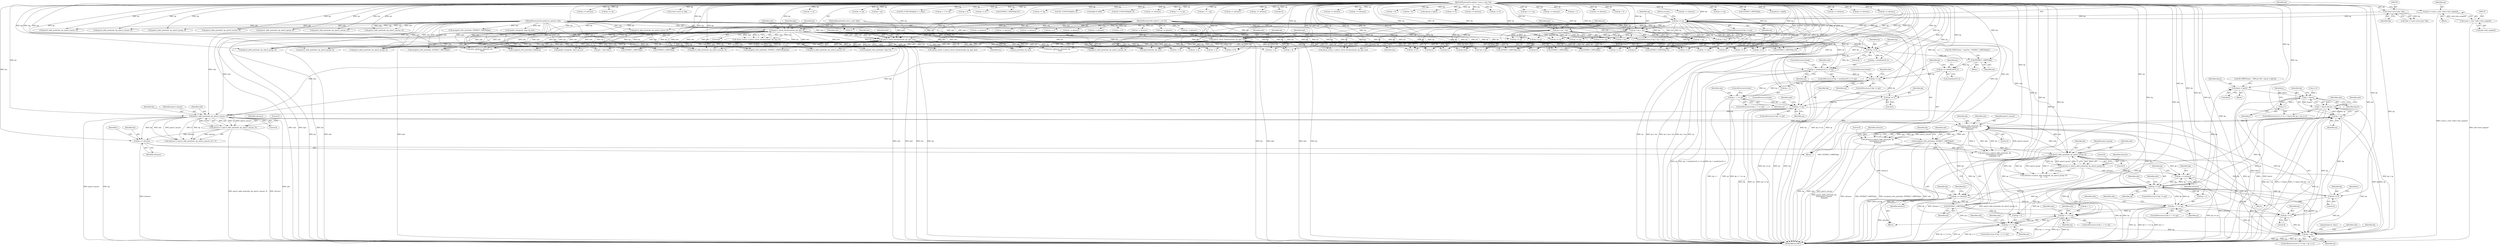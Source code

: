 digraph "0_tcpdump_6fca58f5f9c96749a575f52e20598ad43f5bdf30@array" {
"1001112" [label="(Call,frpcnt = bp[1])"];
"1000121" [label="(MethodParameterIn,register const u_char *bp)"];
"1001078" [label="(Call,bp >= ep)"];
"1001074" [label="(Call,bp += advance)"];
"1001060" [label="(Call,advance = pimv2_addr_print(ndo, bp, pimv2_group, 0))"];
"1001062" [label="(Call,pimv2_addr_print(ndo, bp, pimv2_group, 0))"];
"1001175" [label="(Call,unsigned_relts_print(ndo, EXTRACT_16BITS(bp)))"];
"1001144" [label="(Call,pimv2_addr_print(ndo, bp,\n\t\t\t\t\t\t\t\tpimv2_unicast,\n\t\t\t\t\t\t\t\t0))"];
"1000120" [label="(MethodParameterIn,netdissect_options *ndo)"];
"1001128" [label="(Call,bp < ep)"];
"1001199" [label="(Call,bp += 4)"];
"1001177" [label="(Call,EXTRACT_16BITS(bp))"];
"1001156" [label="(Call,bp += advance)"];
"1001142" [label="(Call,advance = pimv2_addr_print(ndo, bp,\n\t\t\t\t\t\t\t\tpimv2_unicast,\n\t\t\t\t\t\t\t\t0))"];
"1001117" [label="(Call,bp += 4)"];
"1001096" [label="(Call,bp + 1 >= ep)"];
"1001180" [label="(Call,bp + 2 >= ep)"];
"1001160" [label="(Call,bp + 1 >= ep)"];
"1001027" [label="(Call,pimv2_addr_print(ndo, bp, pimv2_unicast, 0))"];
"1000209" [label="(Call,pimv2_check_checksum(ndo, bp, bp2, 8))"];
"1000142" [label="(Call,bp >= ep)"];
"1000129" [label="(Call,(const struct pim *)bp)"];
"1000134" [label="(Call,ep = (const u_char *)ndo->ndo_snapend)"];
"1000136" [label="(Call,(const u_char *)ndo->ndo_snapend)"];
"1000123" [label="(MethodParameterIn,const u_char *bp2)"];
"1000221" [label="(Call,pimv2_check_checksum(ndo, bp, bp2, len))"];
"1000122" [label="(MethodParameterIn,register u_int len)"];
"1000230" [label="(Call,pimv2_check_checksum(ndo, bp, bp2, len))"];
"1001015" [label="(Call,bp >= ep)"];
"1001011" [label="(Call,bp += 2)"];
"1000984" [label="(Call,bp >= ep)"];
"1000979" [label="(Call,bp += sizeof(uint16_t))"];
"1000977" [label="(Call,EXTRACT_16BITS(bp))"];
"1000961" [label="(Call,bp += 4)"];
"1000965" [label="(Call,bp + sizeof(uint16_t) >= ep)"];
"1000147" [label="(Call,ep > bp + len)"];
"1000152" [label="(Call,ep = bp + len)"];
"1000997" [label="(Call,bp + 1 >= ep)"];
"1001046" [label="(Call,bp < ep)"];
"1001039" [label="(Call,bp += advance)"];
"1001025" [label="(Call,advance = pimv2_addr_print(ndo, bp, pimv2_unicast, 0))"];
"1001125" [label="(Call,j < frpcnt)"];
"1001124" [label="(Call,j < frpcnt && bp < ep)"];
"1001131" [label="(Call,j++)"];
"1000222" [label="(Identifier,ndo)"];
"1001206" [label="(JumpTarget,bs_done:)"];
"1000549" [label="(Call,bp+4)"];
"1001002" [label="(ControlStructure,break;)"];
"1001040" [label="(Identifier,bp)"];
"1001141" [label="(Call,(advance = pimv2_addr_print(ndo, bp,\n\t\t\t\t\t\t\t\tpimv2_unicast,\n\t\t\t\t\t\t\t\t0)) < 0)"];
"1001391" [label="(Call,pimv2_addr_print(ndo, bp, pimv2_unicast, 0))"];
"1001430" [label="(Call,pimv2_addr_print(ndo, bp, pimv2_group, 0))"];
"1000574" [label="(Call,ipaddr_string(ndo, &ip->ip_src))"];
"1000996" [label="(ControlStructure,if (bp + 1 >= ep))"];
"1001176" [label="(Identifier,ndo)"];
"1001095" [label="(ControlStructure,if (bp + 1 >= ep))"];
"1000266" [label="(Call,bp += 4)"];
"1000672" [label="(Call,bp += advance)"];
"1000648" [label="(Call,bp >= ep)"];
"1001114" [label="(Call,bp[1])"];
"1001024" [label="(Call,(advance = pimv2_addr_print(ndo, bp, pimv2_unicast, 0)) < 0)"];
"1000219" [label="(Call,cksum_status = pimv2_check_checksum(ndo, bp, bp2, len))"];
"1000613" [label="(Call,len -= 4)"];
"1001078" [label="(Call,bp >= ep)"];
"1001181" [label="(Call,bp + 2)"];
"1000231" [label="(Identifier,ndo)"];
"1000963" [label="(Literal,4)"];
"1001026" [label="(Identifier,advance)"];
"1000432" [label="(Call,unsigned_relts_print(ndo, *(bp+1)))"];
"1001209" [label="(Call,bp += 4)"];
"1000270" [label="(Call,bp < ep)"];
"1000134" [label="(Call,ep = (const u_char *)ndo->ndo_snapend)"];
"1000440" [label="(Call,EXTRACT_16BITS(bp+2))"];
"1000985" [label="(Identifier,bp)"];
"1000980" [label="(Identifier,bp)"];
"1000971" [label="(ControlStructure,break;)"];
"1001061" [label="(Identifier,advance)"];
"1000560" [label="(Call,(const struct ip *)bp)"];
"1000211" [label="(Identifier,bp)"];
"1001125" [label="(Call,j < frpcnt)"];
"1001132" [label="(Identifier,j)"];
"1000435" [label="(Call,bp+1)"];
"1001146" [label="(Identifier,bp)"];
"1000974" [label="(Identifier,ndo)"];
"1000978" [label="(Identifier,bp)"];
"1001216" [label="(Call,bp >= ep)"];
"1000143" [label="(Identifier,bp)"];
"1000230" [label="(Call,pimv2_check_checksum(ndo, bp, bp2, len))"];
"1000911" [label="(Call,len -= advance)"];
"1001032" [label="(Literal,0)"];
"1000692" [label="(Call,len -= 4)"];
"1001321" [label="(Call,bp += 4)"];
"1001375" [label="(Call,bp += 4)"];
"1001201" [label="(Literal,4)"];
"1001080" [label="(Identifier,ep)"];
"1001059" [label="(Call,(advance = pimv2_addr_print(ndo, bp, pimv2_group, 0))\n\t\t\t    < 0)"];
"1001067" [label="(Literal,0)"];
"1001159" [label="(ControlStructure,if (bp + 1 >= ep))"];
"1000232" [label="(Identifier,bp)"];
"1001014" [label="(ControlStructure,if (bp >= ep))"];
"1000981" [label="(Call,sizeof(uint16_t))"];
"1000391" [label="(Call,EXTRACT_32BITS(bp))"];
"1001247" [label="(Call,bp >= ep)"];
"1001048" [label="(Identifier,ep)"];
"1001414" [label="(Call,bp < ep)"];
"1000716" [label="(Call,pimv2_addr_print(ndo, bp, pimv2_unicast, 0))"];
"1000293" [label="(Call,ND_TCHECK2(bp[0], 4 + olen))"];
"1001358" [label="(Call,bp + 3 >= ep)"];
"1000131" [label="(Identifier,bp)"];
"1000977" [label="(Call,EXTRACT_16BITS(bp))"];
"1001013" [label="(Literal,2)"];
"1001029" [label="(Identifier,bp)"];
"1001136" [label="(Identifier,ndo)"];
"1001062" [label="(Call,pimv2_addr_print(ndo, bp, pimv2_group, 0))"];
"1001126" [label="(Identifier,j)"];
"1001173" [label="(Identifier,ndo)"];
"1000127" [label="(Call,*pim = (const struct pim *)bp)"];
"1000990" [label="(Identifier,ndo)"];
"1000736" [label="(Call,bp + 4)"];
"1000121" [label="(MethodParameterIn,register const u_char *bp)"];
"1001089" [label="(Identifier,ndo)"];
"1001145" [label="(Identifier,ndo)"];
"1001243" [label="(Call,len -= advance)"];
"1001131" [label="(Call,j++)"];
"1001104" [label="(Identifier,ndo)"];
"1001368" [label="(Call,unsigned_relts_print(ndo, EXTRACT_16BITS(&bp[2])))"];
"1001063" [label="(Identifier,ndo)"];
"1000783" [label="(Call,bp += 4)"];
"1000644" [label="(Call,len -= advance)"];
"1000320" [label="(Call,unsigned_relts_print(ndo, EXTRACT_16BITS(bp)))"];
"1001129" [label="(Identifier,bp)"];
"1001039" [label="(Call,bp += advance)"];
"1000962" [label="(Identifier,bp)"];
"1001525" [label="(Call,unsigned_relts_print(ndo, EXTRACT_16BITS(bp)))"];
"1001031" [label="(Literal,0)"];
"1000986" [label="(Identifier,ep)"];
"1000348" [label="(Call,EXTRACT_16BITS(bp+2))"];
"1001060" [label="(Call,advance = pimv2_addr_print(ndo, bp, pimv2_group, 0))"];
"1001164" [label="(Identifier,ep)"];
"1000322" [label="(Call,EXTRACT_16BITS(bp))"];
"1000223" [label="(Identifier,bp)"];
"1001044" [label="(Identifier,i)"];
"1001120" [label="(ControlStructure,for (j = 0; j < frpcnt && bp < ep; j++))"];
"1001379" [label="(Call,bp >= ep)"];
"1000274" [label="(Call,ND_TCHECK2(bp[0], 4))"];
"1001193" [label="(Identifier,ndo)"];
"1000555" [label="(Call,len -= 8)"];
"1001018" [label="(ControlStructure,break;)"];
"1001117" [label="(Call,bp += 4)"];
"1001128" [label="(Call,bp < ep)"];
"1000135" [label="(Identifier,ep)"];
"1001130" [label="(Identifier,ep)"];
"1001285" [label="(Call,bp[0] & 0x80)"];
"1001144" [label="(Call,pimv2_addr_print(ndo, bp,\n\t\t\t\t\t\t\t\tpimv2_unicast,\n\t\t\t\t\t\t\t\t0))"];
"1001516" [label="(Call,ND_TCHECK2(bp[0], 2))"];
"1001467" [label="(Call,bp += advance)"];
"1000983" [label="(ControlStructure,if (bp >= ep))"];
"1000964" [label="(ControlStructure,if (bp + sizeof(uint16_t) >= ep))"];
"1001204" [label="(Identifier,ndo)"];
"1000580" [label="(Call,ipaddr_string(ndo, &ip->ip_dst))"];
"1000660" [label="(Call,pimv2_addr_print(ndo, bp, pimv2_unicast, 0))"];
"1001177" [label="(Call,EXTRACT_16BITS(bp))"];
"1001343" [label="(Call,bp + 1 >= ep)"];
"1001547" [label="(MethodReturn,RET)"];
"1000835" [label="(Call,bp + 4 > ep)"];
"1000147" [label="(Call,ep > bp + len)"];
"1000548" [label="(Call,EXTRACT_32BITS(bp+4))"];
"1001001" [label="(Identifier,ep)"];
"1000871" [label="(Call,len -= 4)"];
"1000149" [label="(Call,bp + len)"];
"1000908" [label="(Call,bp += advance)"];
"1001113" [label="(Identifier,frpcnt)"];
"1000233" [label="(Identifier,bp2)"];
"1001240" [label="(Call,bp += advance)"];
"1000349" [label="(Call,bp+2)"];
"1000452" [label="(Call,bp+2)"];
"1000704" [label="(Call,bp >= ep)"];
"1000987" [label="(ControlStructure,break;)"];
"1000423" [label="(Call,bp+1)"];
"1001027" [label="(Call,pimv2_addr_print(ndo, bp, pimv2_unicast, 0))"];
"1000472" [label="(Call,ptr < (bp+olen))"];
"1001012" [label="(Identifier,bp)"];
"1000468" [label="(Call,*ptr = bp)"];
"1001228" [label="(Call,pimv2_addr_print(ndo, bp, pimv2_group, 0))"];
"1001079" [label="(Identifier,bp)"];
"1000896" [label="(Call,pimv2_addr_print(ndo, bp, pimv2_source, 0))"];
"1000510" [label="(Call,print_unknown_data(ndo, bp, \"\n\t    \", olen))"];
"1001064" [label="(Identifier,bp)"];
"1000966" [label="(Call,bp + sizeof(uint16_t))"];
"1001076" [label="(Identifier,advance)"];
"1001199" [label="(Call,bp += 4)"];
"1001075" [label="(Identifier,bp)"];
"1000588" [label="(Call,ip_print(ndo, bp, len))"];
"1001074" [label="(Call,bp += advance)"];
"1000617" [label="(Call,bp >= ep)"];
"1000129" [label="(Call,(const struct pim *)bp)"];
"1001271" [label="(Call,bp += advance)"];
"1000780" [label="(Call,unsigned_relts_print(ndo, holdtime))"];
"1000144" [label="(Identifier,ep)"];
"1001042" [label="(ControlStructure,for (i = 0; bp < ep; i++))"];
"1001162" [label="(Identifier,bp)"];
"1000816" [label="(Call,pimv2_addr_print(ndo, bp, pimv2_group, 0))"];
"1001147" [label="(Identifier,pimv2_unicast)"];
"1001112" [label="(Call,frpcnt = bp[1])"];
"1000552" [label="(Call,bp += 8)"];
"1000641" [label="(Call,bp += advance)"];
"1000961" [label="(Call,bp += 4)"];
"1000965" [label="(Call,bp + sizeof(uint16_t) >= ep)"];
"1000142" [label="(Call,bp >= ep)"];
"1001025" [label="(Call,advance = pimv2_addr_print(ndo, bp, pimv2_unicast, 0))"];
"1000124" [label="(Block,)"];
"1001118" [label="(Identifier,bp)"];
"1000138" [label="(Call,ndo->ndo_snapend)"];
"1000951" [label="(Call,len -= advance)"];
"1000979" [label="(Call,bp += sizeof(uint16_t))"];
"1001015" [label="(Call,bp >= ep)"];
"1000451" [label="(Call,EXTRACT_16BITS(bp+2))"];
"1001041" [label="(Identifier,advance)"];
"1000522" [label="(Call,print_unknown_data(ndo, bp, \"\n\t    \", olen))"];
"1000836" [label="(Call,bp + 4)"];
"1001182" [label="(Identifier,bp)"];
"1000484" [label="(Call,pimv2_addr_print(ndo, ptr, pimv2_unicast, 0))"];
"1001110" [label="(Block,)"];
"1001157" [label="(Identifier,bp)"];
"1001200" [label="(Identifier,bp)"];
"1001127" [label="(Identifier,frpcnt)"];
"1000210" [label="(Identifier,ndo)"];
"1001279" [label="(Call,bp + 8)"];
"1001046" [label="(Call,bp < ep)"];
"1000997" [label="(Call,bp + 1 >= ep)"];
"1000741" [label="(Call,ngroup = bp[1])"];
"1000120" [label="(MethodParameterIn,netdissect_options *ndo)"];
"1001179" [label="(ControlStructure,if (bp + 2 >= ep))"];
"1001097" [label="(Call,bp + 1)"];
"1001021" [label="(Identifier,ndo)"];
"1000868" [label="(Call,bp += 4)"];
"1001054" [label="(Identifier,ndo)"];
"1001016" [label="(Identifier,bp)"];
"1000122" [label="(MethodParameterIn,register u_int len)"];
"1001158" [label="(Identifier,advance)"];
"1001513" [label="(Call,bp += advance)"];
"1000474" [label="(Call,bp+olen)"];
"1001051" [label="(Block,)"];
"1001175" [label="(Call,unsigned_relts_print(ndo, EXTRACT_16BITS(bp)))"];
"1001501" [label="(Call,pimv2_addr_print(ndo, bp, pimv2_unicast, 0))"];
"1001148" [label="(Literal,0)"];
"1001149" [label="(Literal,0)"];
"1000145" [label="(Return,return;)"];
"1001184" [label="(Identifier,ep)"];
"1000972" [label="(Call,ND_PRINT((ndo, \" tag=%x\", EXTRACT_16BITS(bp))))"];
"1000313" [label="(Call,bp += 4)"];
"1000153" [label="(Identifier,ep)"];
"1000209" [label="(Call,pimv2_check_checksum(ndo, bp, bp2, 8))"];
"1001278" [label="(Call,bp + 8 > ep)"];
"1001107" [label="(Call,ND_PRINT((ndo, \" FRPcnt=%d\", frpcnt = bp[1])))"];
"1001133" [label="(Block,)"];
"1000123" [label="(MethodParameterIn,const u_char *bp2)"];
"1000234" [label="(Identifier,len)"];
"1000948" [label="(Call,bp += advance)"];
"1000957" [label="(Block,)"];
"1001344" [label="(Call,bp + 1)"];
"1001180" [label="(Call,bp + 2 >= ep)"];
"1001119" [label="(Literal,4)"];
"1001160" [label="(Call,bp + 1 >= ep)"];
"1001122" [label="(Identifier,j)"];
"1000136" [label="(Call,(const u_char *)ndo->ndo_snapend)"];
"1000731" [label="(Call,len -= advance)"];
"1001161" [label="(Call,bp + 1)"];
"1001442" [label="(Call,bp += advance)"];
"1000441" [label="(Call,bp+2)"];
"1000936" [label="(Call,pimv2_addr_print(ndo, bp, pimv2_source, 0))"];
"1001359" [label="(Call,bp + 3)"];
"1000998" [label="(Call,bp + 1)"];
"1001121" [label="(Call,j = 0)"];
"1000212" [label="(Identifier,bp2)"];
"1000148" [label="(Identifier,ep)"];
"1001325" [label="(Call,bp >= ep)"];
"1000629" [label="(Call,pimv2_addr_print(ndo, bp, pimv2_group, 0))"];
"1001188" [label="(Identifier,ndo)"];
"1001490" [label="(Call,bp += advance)"];
"1001065" [label="(Identifier,pimv2_group)"];
"1000975" [label="(Block,)"];
"1001455" [label="(Call,pimv2_addr_print(ndo, bp, pimv2_unicast, 0))"];
"1000967" [label="(Identifier,bp)"];
"1001066" [label="(Literal,0)"];
"1000159" [label="(Identifier,pim)"];
"1001124" [label="(Call,j < frpcnt && bp < ep)"];
"1001478" [label="(Call,pimv2_addr_print(ndo, bp, pimv2_group, 0))"];
"1000207" [label="(Call,cksum_status = pimv2_check_checksum(ndo, bp, bp2, 8))"];
"1000221" [label="(Call,pimv2_check_checksum(ndo, bp, bp2, len))"];
"1000344" [label="(Call,EXTRACT_16BITS(bp))"];
"1001077" [label="(ControlStructure,if (bp >= ep))"];
"1001168" [label="(Identifier,ndo)"];
"1001212" [label="(Call,len -= 4)"];
"1001156" [label="(Call,bp += advance)"];
"1001005" [label="(Identifier,ndo)"];
"1001178" [label="(Identifier,bp)"];
"1000786" [label="(Call,len -= 4)"];
"1000800" [label="(Call,bp >= ep)"];
"1001142" [label="(Call,advance = pimv2_addr_print(ndo, bp,\n\t\t\t\t\t\t\t\tpimv2_unicast,\n\t\t\t\t\t\t\t\t0))"];
"1000152" [label="(Call,ep = bp + len)"];
"1000536" [label="(Call,bp + 4)"];
"1000675" [label="(Call,len -= advance)"];
"1000228" [label="(Call,cksum_status = pimv2_check_checksum(ndo, bp, bp2, len))"];
"1001527" [label="(Call,EXTRACT_16BITS(bp))"];
"1000970" [label="(Identifier,ep)"];
"1001047" [label="(Identifier,bp)"];
"1001337" [label="(Call,pfxcnt = bp[0])"];
"1000225" [label="(Identifier,len)"];
"1001030" [label="(Identifier,pimv2_unicast)"];
"1000594" [label="(Call,ip6_print(ndo, bp, len))"];
"1000409" [label="(Call,EXTRACT_32BITS(bp))"];
"1001259" [label="(Call,pimv2_addr_print(ndo, bp, pimv2_unicast, 0))"];
"1001084" [label="(Identifier,ndo)"];
"1000831" [label="(Call,len -= advance)"];
"1001100" [label="(Identifier,ep)"];
"1001028" [label="(Identifier,ndo)"];
"1000141" [label="(ControlStructure,if (bp >= ep))"];
"1001274" [label="(Call,len -= advance)"];
"1001096" [label="(Call,bp + 1 >= ep)"];
"1000735" [label="(Call,bp + 4 > ep)"];
"1000689" [label="(Call,bp += 4)"];
"1000610" [label="(Call,bp += 4)"];
"1000527" [label="(Call,bp += olen)"];
"1001011" [label="(Call,bp += 2)"];
"1001143" [label="(Identifier,advance)"];
"1001403" [label="(Call,bp += advance)"];
"1000224" [label="(Identifier,bp2)"];
"1001109" [label="(Identifier,ndo)"];
"1000828" [label="(Call,bp += advance)"];
"1000984" [label="(Call,bp >= ep)"];
"1000146" [label="(ControlStructure,if (ep > bp + len))"];
"1000213" [label="(Literal,8)"];
"1000154" [label="(Call,bp + len)"];
"1001017" [label="(Identifier,ep)"];
"1000728" [label="(Call,bp += advance)"];
"1001112" -> "1001110"  [label="AST: "];
"1001112" -> "1001114"  [label="CFG: "];
"1001113" -> "1001112"  [label="AST: "];
"1001114" -> "1001112"  [label="AST: "];
"1001107" -> "1001112"  [label="CFG: "];
"1001112" -> "1001547"  [label="DDG: bp[1]"];
"1000121" -> "1001112"  [label="DDG: bp"];
"1001078" -> "1001112"  [label="DDG: bp"];
"1001112" -> "1001125"  [label="DDG: frpcnt"];
"1000121" -> "1000119"  [label="AST: "];
"1000121" -> "1001547"  [label="DDG: bp"];
"1000121" -> "1000129"  [label="DDG: bp"];
"1000121" -> "1000142"  [label="DDG: bp"];
"1000121" -> "1000147"  [label="DDG: bp"];
"1000121" -> "1000149"  [label="DDG: bp"];
"1000121" -> "1000152"  [label="DDG: bp"];
"1000121" -> "1000154"  [label="DDG: bp"];
"1000121" -> "1000209"  [label="DDG: bp"];
"1000121" -> "1000221"  [label="DDG: bp"];
"1000121" -> "1000230"  [label="DDG: bp"];
"1000121" -> "1000266"  [label="DDG: bp"];
"1000121" -> "1000270"  [label="DDG: bp"];
"1000121" -> "1000274"  [label="DDG: bp"];
"1000121" -> "1000293"  [label="DDG: bp"];
"1000121" -> "1000313"  [label="DDG: bp"];
"1000121" -> "1000322"  [label="DDG: bp"];
"1000121" -> "1000344"  [label="DDG: bp"];
"1000121" -> "1000348"  [label="DDG: bp"];
"1000121" -> "1000349"  [label="DDG: bp"];
"1000121" -> "1000391"  [label="DDG: bp"];
"1000121" -> "1000409"  [label="DDG: bp"];
"1000121" -> "1000423"  [label="DDG: bp"];
"1000121" -> "1000435"  [label="DDG: bp"];
"1000121" -> "1000440"  [label="DDG: bp"];
"1000121" -> "1000441"  [label="DDG: bp"];
"1000121" -> "1000451"  [label="DDG: bp"];
"1000121" -> "1000452"  [label="DDG: bp"];
"1000121" -> "1000468"  [label="DDG: bp"];
"1000121" -> "1000472"  [label="DDG: bp"];
"1000121" -> "1000474"  [label="DDG: bp"];
"1000121" -> "1000510"  [label="DDG: bp"];
"1000121" -> "1000522"  [label="DDG: bp"];
"1000121" -> "1000527"  [label="DDG: bp"];
"1000121" -> "1000536"  [label="DDG: bp"];
"1000121" -> "1000548"  [label="DDG: bp"];
"1000121" -> "1000549"  [label="DDG: bp"];
"1000121" -> "1000552"  [label="DDG: bp"];
"1000121" -> "1000560"  [label="DDG: bp"];
"1000121" -> "1000588"  [label="DDG: bp"];
"1000121" -> "1000594"  [label="DDG: bp"];
"1000121" -> "1000610"  [label="DDG: bp"];
"1000121" -> "1000617"  [label="DDG: bp"];
"1000121" -> "1000629"  [label="DDG: bp"];
"1000121" -> "1000641"  [label="DDG: bp"];
"1000121" -> "1000648"  [label="DDG: bp"];
"1000121" -> "1000660"  [label="DDG: bp"];
"1000121" -> "1000672"  [label="DDG: bp"];
"1000121" -> "1000689"  [label="DDG: bp"];
"1000121" -> "1000704"  [label="DDG: bp"];
"1000121" -> "1000716"  [label="DDG: bp"];
"1000121" -> "1000728"  [label="DDG: bp"];
"1000121" -> "1000735"  [label="DDG: bp"];
"1000121" -> "1000736"  [label="DDG: bp"];
"1000121" -> "1000741"  [label="DDG: bp"];
"1000121" -> "1000783"  [label="DDG: bp"];
"1000121" -> "1000800"  [label="DDG: bp"];
"1000121" -> "1000816"  [label="DDG: bp"];
"1000121" -> "1000828"  [label="DDG: bp"];
"1000121" -> "1000835"  [label="DDG: bp"];
"1000121" -> "1000836"  [label="DDG: bp"];
"1000121" -> "1000868"  [label="DDG: bp"];
"1000121" -> "1000896"  [label="DDG: bp"];
"1000121" -> "1000908"  [label="DDG: bp"];
"1000121" -> "1000936"  [label="DDG: bp"];
"1000121" -> "1000948"  [label="DDG: bp"];
"1000121" -> "1000961"  [label="DDG: bp"];
"1000121" -> "1000965"  [label="DDG: bp"];
"1000121" -> "1000966"  [label="DDG: bp"];
"1000121" -> "1000977"  [label="DDG: bp"];
"1000121" -> "1000979"  [label="DDG: bp"];
"1000121" -> "1000984"  [label="DDG: bp"];
"1000121" -> "1000997"  [label="DDG: bp"];
"1000121" -> "1000998"  [label="DDG: bp"];
"1000121" -> "1001011"  [label="DDG: bp"];
"1000121" -> "1001015"  [label="DDG: bp"];
"1000121" -> "1001027"  [label="DDG: bp"];
"1000121" -> "1001039"  [label="DDG: bp"];
"1000121" -> "1001046"  [label="DDG: bp"];
"1000121" -> "1001062"  [label="DDG: bp"];
"1000121" -> "1001074"  [label="DDG: bp"];
"1000121" -> "1001078"  [label="DDG: bp"];
"1000121" -> "1001096"  [label="DDG: bp"];
"1000121" -> "1001097"  [label="DDG: bp"];
"1000121" -> "1001117"  [label="DDG: bp"];
"1000121" -> "1001128"  [label="DDG: bp"];
"1000121" -> "1001144"  [label="DDG: bp"];
"1000121" -> "1001156"  [label="DDG: bp"];
"1000121" -> "1001160"  [label="DDG: bp"];
"1000121" -> "1001161"  [label="DDG: bp"];
"1000121" -> "1001177"  [label="DDG: bp"];
"1000121" -> "1001180"  [label="DDG: bp"];
"1000121" -> "1001181"  [label="DDG: bp"];
"1000121" -> "1001199"  [label="DDG: bp"];
"1000121" -> "1001209"  [label="DDG: bp"];
"1000121" -> "1001216"  [label="DDG: bp"];
"1000121" -> "1001228"  [label="DDG: bp"];
"1000121" -> "1001240"  [label="DDG: bp"];
"1000121" -> "1001247"  [label="DDG: bp"];
"1000121" -> "1001259"  [label="DDG: bp"];
"1000121" -> "1001271"  [label="DDG: bp"];
"1000121" -> "1001278"  [label="DDG: bp"];
"1000121" -> "1001279"  [label="DDG: bp"];
"1000121" -> "1001285"  [label="DDG: bp"];
"1000121" -> "1001321"  [label="DDG: bp"];
"1000121" -> "1001325"  [label="DDG: bp"];
"1000121" -> "1001337"  [label="DDG: bp"];
"1000121" -> "1001343"  [label="DDG: bp"];
"1000121" -> "1001344"  [label="DDG: bp"];
"1000121" -> "1001358"  [label="DDG: bp"];
"1000121" -> "1001359"  [label="DDG: bp"];
"1000121" -> "1001375"  [label="DDG: bp"];
"1000121" -> "1001379"  [label="DDG: bp"];
"1000121" -> "1001391"  [label="DDG: bp"];
"1000121" -> "1001403"  [label="DDG: bp"];
"1000121" -> "1001414"  [label="DDG: bp"];
"1000121" -> "1001430"  [label="DDG: bp"];
"1000121" -> "1001442"  [label="DDG: bp"];
"1000121" -> "1001455"  [label="DDG: bp"];
"1000121" -> "1001467"  [label="DDG: bp"];
"1000121" -> "1001478"  [label="DDG: bp"];
"1000121" -> "1001490"  [label="DDG: bp"];
"1000121" -> "1001501"  [label="DDG: bp"];
"1000121" -> "1001513"  [label="DDG: bp"];
"1000121" -> "1001516"  [label="DDG: bp"];
"1000121" -> "1001527"  [label="DDG: bp"];
"1001078" -> "1001077"  [label="AST: "];
"1001078" -> "1001080"  [label="CFG: "];
"1001079" -> "1001078"  [label="AST: "];
"1001080" -> "1001078"  [label="AST: "];
"1001084" -> "1001078"  [label="CFG: "];
"1001089" -> "1001078"  [label="CFG: "];
"1001078" -> "1001547"  [label="DDG: ep"];
"1001078" -> "1001547"  [label="DDG: bp >= ep"];
"1001078" -> "1001547"  [label="DDG: bp"];
"1001078" -> "1001046"  [label="DDG: bp"];
"1001078" -> "1001062"  [label="DDG: bp"];
"1001078" -> "1001074"  [label="DDG: bp"];
"1001074" -> "1001078"  [label="DDG: bp"];
"1001046" -> "1001078"  [label="DDG: ep"];
"1001078" -> "1001096"  [label="DDG: bp"];
"1001078" -> "1001096"  [label="DDG: ep"];
"1001078" -> "1001097"  [label="DDG: bp"];
"1001078" -> "1001117"  [label="DDG: bp"];
"1001078" -> "1001128"  [label="DDG: bp"];
"1001078" -> "1001144"  [label="DDG: bp"];
"1001078" -> "1001156"  [label="DDG: bp"];
"1001078" -> "1001160"  [label="DDG: bp"];
"1001078" -> "1001161"  [label="DDG: bp"];
"1001078" -> "1001177"  [label="DDG: bp"];
"1001078" -> "1001180"  [label="DDG: bp"];
"1001078" -> "1001181"  [label="DDG: bp"];
"1001078" -> "1001199"  [label="DDG: bp"];
"1001074" -> "1001051"  [label="AST: "];
"1001074" -> "1001076"  [label="CFG: "];
"1001075" -> "1001074"  [label="AST: "];
"1001076" -> "1001074"  [label="AST: "];
"1001079" -> "1001074"  [label="CFG: "];
"1001074" -> "1001547"  [label="DDG: advance"];
"1001060" -> "1001074"  [label="DDG: advance"];
"1001062" -> "1001074"  [label="DDG: bp"];
"1001060" -> "1001059"  [label="AST: "];
"1001060" -> "1001062"  [label="CFG: "];
"1001061" -> "1001060"  [label="AST: "];
"1001062" -> "1001060"  [label="AST: "];
"1001067" -> "1001060"  [label="CFG: "];
"1001060" -> "1001547"  [label="DDG: pimv2_addr_print(ndo, bp, pimv2_group, 0)"];
"1001060" -> "1001547"  [label="DDG: advance"];
"1001060" -> "1001059"  [label="DDG: advance"];
"1001062" -> "1001060"  [label="DDG: ndo"];
"1001062" -> "1001060"  [label="DDG: bp"];
"1001062" -> "1001060"  [label="DDG: pimv2_group"];
"1001062" -> "1001060"  [label="DDG: 0"];
"1001062" -> "1001066"  [label="CFG: "];
"1001063" -> "1001062"  [label="AST: "];
"1001064" -> "1001062"  [label="AST: "];
"1001065" -> "1001062"  [label="AST: "];
"1001066" -> "1001062"  [label="AST: "];
"1001062" -> "1001547"  [label="DDG: bp"];
"1001062" -> "1001547"  [label="DDG: ndo"];
"1001062" -> "1001547"  [label="DDG: pimv2_group"];
"1001062" -> "1001059"  [label="DDG: ndo"];
"1001062" -> "1001059"  [label="DDG: bp"];
"1001062" -> "1001059"  [label="DDG: pimv2_group"];
"1001062" -> "1001059"  [label="DDG: 0"];
"1001175" -> "1001062"  [label="DDG: ndo"];
"1001027" -> "1001062"  [label="DDG: ndo"];
"1000120" -> "1001062"  [label="DDG: ndo"];
"1001046" -> "1001062"  [label="DDG: bp"];
"1001062" -> "1001144"  [label="DDG: ndo"];
"1001175" -> "1001133"  [label="AST: "];
"1001175" -> "1001177"  [label="CFG: "];
"1001176" -> "1001175"  [label="AST: "];
"1001177" -> "1001175"  [label="AST: "];
"1001182" -> "1001175"  [label="CFG: "];
"1001175" -> "1001547"  [label="DDG: ndo"];
"1001175" -> "1001547"  [label="DDG: EXTRACT_16BITS(bp)"];
"1001175" -> "1001547"  [label="DDG: unsigned_relts_print(ndo, EXTRACT_16BITS(bp))"];
"1001175" -> "1001144"  [label="DDG: ndo"];
"1001144" -> "1001175"  [label="DDG: ndo"];
"1000120" -> "1001175"  [label="DDG: ndo"];
"1001177" -> "1001175"  [label="DDG: bp"];
"1001144" -> "1001142"  [label="AST: "];
"1001144" -> "1001148"  [label="CFG: "];
"1001145" -> "1001144"  [label="AST: "];
"1001146" -> "1001144"  [label="AST: "];
"1001147" -> "1001144"  [label="AST: "];
"1001148" -> "1001144"  [label="AST: "];
"1001142" -> "1001144"  [label="CFG: "];
"1001144" -> "1001547"  [label="DDG: bp"];
"1001144" -> "1001547"  [label="DDG: ndo"];
"1001144" -> "1001547"  [label="DDG: pimv2_unicast"];
"1001144" -> "1001141"  [label="DDG: ndo"];
"1001144" -> "1001141"  [label="DDG: bp"];
"1001144" -> "1001141"  [label="DDG: pimv2_unicast"];
"1001144" -> "1001141"  [label="DDG: 0"];
"1001144" -> "1001142"  [label="DDG: ndo"];
"1001144" -> "1001142"  [label="DDG: bp"];
"1001144" -> "1001142"  [label="DDG: pimv2_unicast"];
"1001144" -> "1001142"  [label="DDG: 0"];
"1000120" -> "1001144"  [label="DDG: ndo"];
"1001128" -> "1001144"  [label="DDG: bp"];
"1001199" -> "1001144"  [label="DDG: bp"];
"1001117" -> "1001144"  [label="DDG: bp"];
"1001027" -> "1001144"  [label="DDG: pimv2_unicast"];
"1001144" -> "1001156"  [label="DDG: bp"];
"1000120" -> "1000119"  [label="AST: "];
"1000120" -> "1001547"  [label="DDG: ndo"];
"1000120" -> "1000209"  [label="DDG: ndo"];
"1000120" -> "1000221"  [label="DDG: ndo"];
"1000120" -> "1000230"  [label="DDG: ndo"];
"1000120" -> "1000320"  [label="DDG: ndo"];
"1000120" -> "1000432"  [label="DDG: ndo"];
"1000120" -> "1000484"  [label="DDG: ndo"];
"1000120" -> "1000510"  [label="DDG: ndo"];
"1000120" -> "1000522"  [label="DDG: ndo"];
"1000120" -> "1000574"  [label="DDG: ndo"];
"1000120" -> "1000580"  [label="DDG: ndo"];
"1000120" -> "1000588"  [label="DDG: ndo"];
"1000120" -> "1000594"  [label="DDG: ndo"];
"1000120" -> "1000629"  [label="DDG: ndo"];
"1000120" -> "1000660"  [label="DDG: ndo"];
"1000120" -> "1000716"  [label="DDG: ndo"];
"1000120" -> "1000780"  [label="DDG: ndo"];
"1000120" -> "1000816"  [label="DDG: ndo"];
"1000120" -> "1000896"  [label="DDG: ndo"];
"1000120" -> "1000936"  [label="DDG: ndo"];
"1000120" -> "1001027"  [label="DDG: ndo"];
"1000120" -> "1001228"  [label="DDG: ndo"];
"1000120" -> "1001259"  [label="DDG: ndo"];
"1000120" -> "1001368"  [label="DDG: ndo"];
"1000120" -> "1001391"  [label="DDG: ndo"];
"1000120" -> "1001430"  [label="DDG: ndo"];
"1000120" -> "1001455"  [label="DDG: ndo"];
"1000120" -> "1001478"  [label="DDG: ndo"];
"1000120" -> "1001501"  [label="DDG: ndo"];
"1000120" -> "1001525"  [label="DDG: ndo"];
"1001128" -> "1001124"  [label="AST: "];
"1001128" -> "1001130"  [label="CFG: "];
"1001129" -> "1001128"  [label="AST: "];
"1001130" -> "1001128"  [label="AST: "];
"1001124" -> "1001128"  [label="CFG: "];
"1001128" -> "1001547"  [label="DDG: ep"];
"1001128" -> "1001046"  [label="DDG: bp"];
"1001128" -> "1001046"  [label="DDG: ep"];
"1001128" -> "1001124"  [label="DDG: bp"];
"1001128" -> "1001124"  [label="DDG: ep"];
"1001199" -> "1001128"  [label="DDG: bp"];
"1001117" -> "1001128"  [label="DDG: bp"];
"1001096" -> "1001128"  [label="DDG: ep"];
"1001180" -> "1001128"  [label="DDG: ep"];
"1001128" -> "1001160"  [label="DDG: ep"];
"1001199" -> "1001133"  [label="AST: "];
"1001199" -> "1001201"  [label="CFG: "];
"1001200" -> "1001199"  [label="AST: "];
"1001201" -> "1001199"  [label="AST: "];
"1001132" -> "1001199"  [label="CFG: "];
"1001199" -> "1001046"  [label="DDG: bp"];
"1001177" -> "1001199"  [label="DDG: bp"];
"1001177" -> "1001178"  [label="CFG: "];
"1001178" -> "1001177"  [label="AST: "];
"1001156" -> "1001177"  [label="DDG: bp"];
"1001177" -> "1001180"  [label="DDG: bp"];
"1001177" -> "1001181"  [label="DDG: bp"];
"1001156" -> "1001133"  [label="AST: "];
"1001156" -> "1001158"  [label="CFG: "];
"1001157" -> "1001156"  [label="AST: "];
"1001158" -> "1001156"  [label="AST: "];
"1001162" -> "1001156"  [label="CFG: "];
"1001156" -> "1001547"  [label="DDG: advance"];
"1001142" -> "1001156"  [label="DDG: advance"];
"1001156" -> "1001160"  [label="DDG: bp"];
"1001156" -> "1001161"  [label="DDG: bp"];
"1001142" -> "1001141"  [label="AST: "];
"1001143" -> "1001142"  [label="AST: "];
"1001149" -> "1001142"  [label="CFG: "];
"1001142" -> "1001547"  [label="DDG: pimv2_addr_print(ndo, bp,\n\t\t\t\t\t\t\t\tpimv2_unicast,\n\t\t\t\t\t\t\t\t0)"];
"1001142" -> "1001547"  [label="DDG: advance"];
"1001142" -> "1001141"  [label="DDG: advance"];
"1001117" -> "1001051"  [label="AST: "];
"1001117" -> "1001119"  [label="CFG: "];
"1001118" -> "1001117"  [label="AST: "];
"1001119" -> "1001117"  [label="AST: "];
"1001122" -> "1001117"  [label="CFG: "];
"1001117" -> "1001046"  [label="DDG: bp"];
"1001096" -> "1001095"  [label="AST: "];
"1001096" -> "1001100"  [label="CFG: "];
"1001097" -> "1001096"  [label="AST: "];
"1001100" -> "1001096"  [label="AST: "];
"1001104" -> "1001096"  [label="CFG: "];
"1001109" -> "1001096"  [label="CFG: "];
"1001096" -> "1001547"  [label="DDG: bp + 1"];
"1001096" -> "1001547"  [label="DDG: ep"];
"1001096" -> "1001547"  [label="DDG: bp + 1 >= ep"];
"1001096" -> "1001046"  [label="DDG: ep"];
"1001096" -> "1001160"  [label="DDG: ep"];
"1001180" -> "1001179"  [label="AST: "];
"1001180" -> "1001184"  [label="CFG: "];
"1001181" -> "1001180"  [label="AST: "];
"1001184" -> "1001180"  [label="AST: "];
"1001188" -> "1001180"  [label="CFG: "];
"1001193" -> "1001180"  [label="CFG: "];
"1001180" -> "1001547"  [label="DDG: bp + 2"];
"1001180" -> "1001547"  [label="DDG: bp + 2 >= ep"];
"1001180" -> "1001547"  [label="DDG: ep"];
"1001180" -> "1001046"  [label="DDG: ep"];
"1001180" -> "1001160"  [label="DDG: ep"];
"1001160" -> "1001180"  [label="DDG: ep"];
"1001160" -> "1001159"  [label="AST: "];
"1001160" -> "1001164"  [label="CFG: "];
"1001161" -> "1001160"  [label="AST: "];
"1001164" -> "1001160"  [label="AST: "];
"1001168" -> "1001160"  [label="CFG: "];
"1001173" -> "1001160"  [label="CFG: "];
"1001160" -> "1001547"  [label="DDG: ep"];
"1001160" -> "1001547"  [label="DDG: bp + 1 >= ep"];
"1001160" -> "1001547"  [label="DDG: bp + 1"];
"1001027" -> "1001025"  [label="AST: "];
"1001027" -> "1001031"  [label="CFG: "];
"1001028" -> "1001027"  [label="AST: "];
"1001029" -> "1001027"  [label="AST: "];
"1001030" -> "1001027"  [label="AST: "];
"1001031" -> "1001027"  [label="AST: "];
"1001025" -> "1001027"  [label="CFG: "];
"1001027" -> "1001547"  [label="DDG: ndo"];
"1001027" -> "1001547"  [label="DDG: pimv2_unicast"];
"1001027" -> "1001547"  [label="DDG: bp"];
"1001027" -> "1001024"  [label="DDG: ndo"];
"1001027" -> "1001024"  [label="DDG: bp"];
"1001027" -> "1001024"  [label="DDG: pimv2_unicast"];
"1001027" -> "1001024"  [label="DDG: 0"];
"1001027" -> "1001025"  [label="DDG: ndo"];
"1001027" -> "1001025"  [label="DDG: bp"];
"1001027" -> "1001025"  [label="DDG: pimv2_unicast"];
"1001027" -> "1001025"  [label="DDG: 0"];
"1000209" -> "1001027"  [label="DDG: ndo"];
"1000221" -> "1001027"  [label="DDG: ndo"];
"1000230" -> "1001027"  [label="DDG: ndo"];
"1001015" -> "1001027"  [label="DDG: bp"];
"1001027" -> "1001039"  [label="DDG: bp"];
"1000209" -> "1000207"  [label="AST: "];
"1000209" -> "1000213"  [label="CFG: "];
"1000210" -> "1000209"  [label="AST: "];
"1000211" -> "1000209"  [label="AST: "];
"1000212" -> "1000209"  [label="AST: "];
"1000213" -> "1000209"  [label="AST: "];
"1000207" -> "1000209"  [label="CFG: "];
"1000209" -> "1001547"  [label="DDG: ndo"];
"1000209" -> "1001547"  [label="DDG: bp2"];
"1000209" -> "1001547"  [label="DDG: bp"];
"1000209" -> "1000207"  [label="DDG: ndo"];
"1000209" -> "1000207"  [label="DDG: bp"];
"1000209" -> "1000207"  [label="DDG: bp2"];
"1000209" -> "1000207"  [label="DDG: 8"];
"1000142" -> "1000209"  [label="DDG: bp"];
"1000123" -> "1000209"  [label="DDG: bp2"];
"1000209" -> "1000221"  [label="DDG: ndo"];
"1000209" -> "1000221"  [label="DDG: bp"];
"1000209" -> "1000221"  [label="DDG: bp2"];
"1000209" -> "1000266"  [label="DDG: bp"];
"1000209" -> "1000320"  [label="DDG: ndo"];
"1000209" -> "1000322"  [label="DDG: bp"];
"1000209" -> "1000344"  [label="DDG: bp"];
"1000209" -> "1000391"  [label="DDG: bp"];
"1000209" -> "1000409"  [label="DDG: bp"];
"1000209" -> "1000423"  [label="DDG: bp"];
"1000209" -> "1000432"  [label="DDG: ndo"];
"1000209" -> "1000435"  [label="DDG: bp"];
"1000209" -> "1000440"  [label="DDG: bp"];
"1000209" -> "1000441"  [label="DDG: bp"];
"1000209" -> "1000451"  [label="DDG: bp"];
"1000209" -> "1000452"  [label="DDG: bp"];
"1000209" -> "1000468"  [label="DDG: bp"];
"1000209" -> "1000472"  [label="DDG: bp"];
"1000209" -> "1000474"  [label="DDG: bp"];
"1000209" -> "1000484"  [label="DDG: ndo"];
"1000209" -> "1000510"  [label="DDG: ndo"];
"1000209" -> "1000510"  [label="DDG: bp"];
"1000209" -> "1000522"  [label="DDG: ndo"];
"1000209" -> "1000522"  [label="DDG: bp"];
"1000209" -> "1000527"  [label="DDG: bp"];
"1000209" -> "1000536"  [label="DDG: bp"];
"1000209" -> "1000548"  [label="DDG: bp"];
"1000209" -> "1000549"  [label="DDG: bp"];
"1000209" -> "1000552"  [label="DDG: bp"];
"1000209" -> "1000574"  [label="DDG: ndo"];
"1000209" -> "1000588"  [label="DDG: ndo"];
"1000209" -> "1000588"  [label="DDG: bp"];
"1000209" -> "1000594"  [label="DDG: ndo"];
"1000209" -> "1000594"  [label="DDG: bp"];
"1000209" -> "1000610"  [label="DDG: bp"];
"1000209" -> "1000629"  [label="DDG: ndo"];
"1000209" -> "1000689"  [label="DDG: bp"];
"1000209" -> "1000716"  [label="DDG: ndo"];
"1000209" -> "1000780"  [label="DDG: ndo"];
"1000209" -> "1000816"  [label="DDG: ndo"];
"1000209" -> "1000961"  [label="DDG: bp"];
"1000209" -> "1001209"  [label="DDG: bp"];
"1000209" -> "1001228"  [label="DDG: ndo"];
"1000209" -> "1001321"  [label="DDG: bp"];
"1000209" -> "1001368"  [label="DDG: ndo"];
"1000209" -> "1001455"  [label="DDG: ndo"];
"1000209" -> "1001455"  [label="DDG: bp"];
"1000142" -> "1000141"  [label="AST: "];
"1000142" -> "1000144"  [label="CFG: "];
"1000143" -> "1000142"  [label="AST: "];
"1000144" -> "1000142"  [label="AST: "];
"1000145" -> "1000142"  [label="CFG: "];
"1000148" -> "1000142"  [label="CFG: "];
"1000142" -> "1001547"  [label="DDG: bp >= ep"];
"1000142" -> "1001547"  [label="DDG: ep"];
"1000142" -> "1001547"  [label="DDG: bp"];
"1000129" -> "1000142"  [label="DDG: bp"];
"1000134" -> "1000142"  [label="DDG: ep"];
"1000142" -> "1000147"  [label="DDG: ep"];
"1000142" -> "1000147"  [label="DDG: bp"];
"1000142" -> "1000149"  [label="DDG: bp"];
"1000142" -> "1000152"  [label="DDG: bp"];
"1000142" -> "1000154"  [label="DDG: bp"];
"1000142" -> "1000230"  [label="DDG: bp"];
"1000142" -> "1000266"  [label="DDG: bp"];
"1000142" -> "1000322"  [label="DDG: bp"];
"1000142" -> "1000344"  [label="DDG: bp"];
"1000142" -> "1000391"  [label="DDG: bp"];
"1000142" -> "1000409"  [label="DDG: bp"];
"1000142" -> "1000423"  [label="DDG: bp"];
"1000142" -> "1000435"  [label="DDG: bp"];
"1000142" -> "1000440"  [label="DDG: bp"];
"1000142" -> "1000441"  [label="DDG: bp"];
"1000142" -> "1000451"  [label="DDG: bp"];
"1000142" -> "1000452"  [label="DDG: bp"];
"1000142" -> "1000468"  [label="DDG: bp"];
"1000142" -> "1000472"  [label="DDG: bp"];
"1000142" -> "1000474"  [label="DDG: bp"];
"1000142" -> "1000510"  [label="DDG: bp"];
"1000142" -> "1000522"  [label="DDG: bp"];
"1000142" -> "1000527"  [label="DDG: bp"];
"1000142" -> "1000536"  [label="DDG: bp"];
"1000142" -> "1000548"  [label="DDG: bp"];
"1000142" -> "1000549"  [label="DDG: bp"];
"1000142" -> "1000552"  [label="DDG: bp"];
"1000142" -> "1000588"  [label="DDG: bp"];
"1000142" -> "1000594"  [label="DDG: bp"];
"1000142" -> "1000610"  [label="DDG: bp"];
"1000142" -> "1000689"  [label="DDG: bp"];
"1000142" -> "1000961"  [label="DDG: bp"];
"1000142" -> "1001209"  [label="DDG: bp"];
"1000142" -> "1001321"  [label="DDG: bp"];
"1000142" -> "1001455"  [label="DDG: bp"];
"1000129" -> "1000127"  [label="AST: "];
"1000129" -> "1000131"  [label="CFG: "];
"1000130" -> "1000129"  [label="AST: "];
"1000131" -> "1000129"  [label="AST: "];
"1000127" -> "1000129"  [label="CFG: "];
"1000129" -> "1000127"  [label="DDG: bp"];
"1000134" -> "1000124"  [label="AST: "];
"1000134" -> "1000136"  [label="CFG: "];
"1000135" -> "1000134"  [label="AST: "];
"1000136" -> "1000134"  [label="AST: "];
"1000143" -> "1000134"  [label="CFG: "];
"1000134" -> "1001547"  [label="DDG: (const u_char *)ndo->ndo_snapend"];
"1000136" -> "1000134"  [label="DDG: ndo->ndo_snapend"];
"1000136" -> "1000138"  [label="CFG: "];
"1000137" -> "1000136"  [label="AST: "];
"1000138" -> "1000136"  [label="AST: "];
"1000136" -> "1001547"  [label="DDG: ndo->ndo_snapend"];
"1000123" -> "1000119"  [label="AST: "];
"1000123" -> "1001547"  [label="DDG: bp2"];
"1000123" -> "1000221"  [label="DDG: bp2"];
"1000123" -> "1000230"  [label="DDG: bp2"];
"1000221" -> "1000219"  [label="AST: "];
"1000221" -> "1000225"  [label="CFG: "];
"1000222" -> "1000221"  [label="AST: "];
"1000223" -> "1000221"  [label="AST: "];
"1000224" -> "1000221"  [label="AST: "];
"1000225" -> "1000221"  [label="AST: "];
"1000219" -> "1000221"  [label="CFG: "];
"1000221" -> "1001547"  [label="DDG: len"];
"1000221" -> "1001547"  [label="DDG: bp"];
"1000221" -> "1001547"  [label="DDG: ndo"];
"1000221" -> "1001547"  [label="DDG: bp2"];
"1000221" -> "1000219"  [label="DDG: ndo"];
"1000221" -> "1000219"  [label="DDG: bp"];
"1000221" -> "1000219"  [label="DDG: bp2"];
"1000221" -> "1000219"  [label="DDG: len"];
"1000122" -> "1000221"  [label="DDG: len"];
"1000221" -> "1000266"  [label="DDG: bp"];
"1000221" -> "1000320"  [label="DDG: ndo"];
"1000221" -> "1000322"  [label="DDG: bp"];
"1000221" -> "1000344"  [label="DDG: bp"];
"1000221" -> "1000391"  [label="DDG: bp"];
"1000221" -> "1000409"  [label="DDG: bp"];
"1000221" -> "1000423"  [label="DDG: bp"];
"1000221" -> "1000432"  [label="DDG: ndo"];
"1000221" -> "1000435"  [label="DDG: bp"];
"1000221" -> "1000440"  [label="DDG: bp"];
"1000221" -> "1000441"  [label="DDG: bp"];
"1000221" -> "1000451"  [label="DDG: bp"];
"1000221" -> "1000452"  [label="DDG: bp"];
"1000221" -> "1000468"  [label="DDG: bp"];
"1000221" -> "1000472"  [label="DDG: bp"];
"1000221" -> "1000474"  [label="DDG: bp"];
"1000221" -> "1000484"  [label="DDG: ndo"];
"1000221" -> "1000510"  [label="DDG: ndo"];
"1000221" -> "1000510"  [label="DDG: bp"];
"1000221" -> "1000522"  [label="DDG: ndo"];
"1000221" -> "1000522"  [label="DDG: bp"];
"1000221" -> "1000527"  [label="DDG: bp"];
"1000221" -> "1000536"  [label="DDG: bp"];
"1000221" -> "1000548"  [label="DDG: bp"];
"1000221" -> "1000549"  [label="DDG: bp"];
"1000221" -> "1000552"  [label="DDG: bp"];
"1000221" -> "1000555"  [label="DDG: len"];
"1000221" -> "1000574"  [label="DDG: ndo"];
"1000221" -> "1000588"  [label="DDG: ndo"];
"1000221" -> "1000588"  [label="DDG: bp"];
"1000221" -> "1000588"  [label="DDG: len"];
"1000221" -> "1000594"  [label="DDG: ndo"];
"1000221" -> "1000594"  [label="DDG: bp"];
"1000221" -> "1000594"  [label="DDG: len"];
"1000221" -> "1000610"  [label="DDG: bp"];
"1000221" -> "1000613"  [label="DDG: len"];
"1000221" -> "1000629"  [label="DDG: ndo"];
"1000221" -> "1000689"  [label="DDG: bp"];
"1000221" -> "1000692"  [label="DDG: len"];
"1000221" -> "1000716"  [label="DDG: ndo"];
"1000221" -> "1000780"  [label="DDG: ndo"];
"1000221" -> "1000816"  [label="DDG: ndo"];
"1000221" -> "1000961"  [label="DDG: bp"];
"1000221" -> "1001209"  [label="DDG: bp"];
"1000221" -> "1001212"  [label="DDG: len"];
"1000221" -> "1001228"  [label="DDG: ndo"];
"1000221" -> "1001321"  [label="DDG: bp"];
"1000221" -> "1001368"  [label="DDG: ndo"];
"1000221" -> "1001455"  [label="DDG: ndo"];
"1000221" -> "1001455"  [label="DDG: bp"];
"1000122" -> "1000119"  [label="AST: "];
"1000122" -> "1001547"  [label="DDG: len"];
"1000122" -> "1000147"  [label="DDG: len"];
"1000122" -> "1000149"  [label="DDG: len"];
"1000122" -> "1000152"  [label="DDG: len"];
"1000122" -> "1000154"  [label="DDG: len"];
"1000122" -> "1000230"  [label="DDG: len"];
"1000122" -> "1000555"  [label="DDG: len"];
"1000122" -> "1000588"  [label="DDG: len"];
"1000122" -> "1000594"  [label="DDG: len"];
"1000122" -> "1000613"  [label="DDG: len"];
"1000122" -> "1000644"  [label="DDG: len"];
"1000122" -> "1000675"  [label="DDG: len"];
"1000122" -> "1000692"  [label="DDG: len"];
"1000122" -> "1000731"  [label="DDG: len"];
"1000122" -> "1000786"  [label="DDG: len"];
"1000122" -> "1000831"  [label="DDG: len"];
"1000122" -> "1000871"  [label="DDG: len"];
"1000122" -> "1000911"  [label="DDG: len"];
"1000122" -> "1000951"  [label="DDG: len"];
"1000122" -> "1001212"  [label="DDG: len"];
"1000122" -> "1001243"  [label="DDG: len"];
"1000122" -> "1001274"  [label="DDG: len"];
"1000230" -> "1000228"  [label="AST: "];
"1000230" -> "1000234"  [label="CFG: "];
"1000231" -> "1000230"  [label="AST: "];
"1000232" -> "1000230"  [label="AST: "];
"1000233" -> "1000230"  [label="AST: "];
"1000234" -> "1000230"  [label="AST: "];
"1000228" -> "1000230"  [label="CFG: "];
"1000230" -> "1001547"  [label="DDG: bp2"];
"1000230" -> "1001547"  [label="DDG: ndo"];
"1000230" -> "1001547"  [label="DDG: bp"];
"1000230" -> "1001547"  [label="DDG: len"];
"1000230" -> "1000228"  [label="DDG: ndo"];
"1000230" -> "1000228"  [label="DDG: bp"];
"1000230" -> "1000228"  [label="DDG: bp2"];
"1000230" -> "1000228"  [label="DDG: len"];
"1000230" -> "1000266"  [label="DDG: bp"];
"1000230" -> "1000320"  [label="DDG: ndo"];
"1000230" -> "1000322"  [label="DDG: bp"];
"1000230" -> "1000344"  [label="DDG: bp"];
"1000230" -> "1000391"  [label="DDG: bp"];
"1000230" -> "1000409"  [label="DDG: bp"];
"1000230" -> "1000423"  [label="DDG: bp"];
"1000230" -> "1000432"  [label="DDG: ndo"];
"1000230" -> "1000435"  [label="DDG: bp"];
"1000230" -> "1000440"  [label="DDG: bp"];
"1000230" -> "1000441"  [label="DDG: bp"];
"1000230" -> "1000451"  [label="DDG: bp"];
"1000230" -> "1000452"  [label="DDG: bp"];
"1000230" -> "1000468"  [label="DDG: bp"];
"1000230" -> "1000472"  [label="DDG: bp"];
"1000230" -> "1000474"  [label="DDG: bp"];
"1000230" -> "1000484"  [label="DDG: ndo"];
"1000230" -> "1000510"  [label="DDG: ndo"];
"1000230" -> "1000510"  [label="DDG: bp"];
"1000230" -> "1000522"  [label="DDG: ndo"];
"1000230" -> "1000522"  [label="DDG: bp"];
"1000230" -> "1000527"  [label="DDG: bp"];
"1000230" -> "1000536"  [label="DDG: bp"];
"1000230" -> "1000548"  [label="DDG: bp"];
"1000230" -> "1000549"  [label="DDG: bp"];
"1000230" -> "1000552"  [label="DDG: bp"];
"1000230" -> "1000555"  [label="DDG: len"];
"1000230" -> "1000574"  [label="DDG: ndo"];
"1000230" -> "1000588"  [label="DDG: ndo"];
"1000230" -> "1000588"  [label="DDG: bp"];
"1000230" -> "1000588"  [label="DDG: len"];
"1000230" -> "1000594"  [label="DDG: ndo"];
"1000230" -> "1000594"  [label="DDG: bp"];
"1000230" -> "1000594"  [label="DDG: len"];
"1000230" -> "1000610"  [label="DDG: bp"];
"1000230" -> "1000613"  [label="DDG: len"];
"1000230" -> "1000629"  [label="DDG: ndo"];
"1000230" -> "1000689"  [label="DDG: bp"];
"1000230" -> "1000692"  [label="DDG: len"];
"1000230" -> "1000716"  [label="DDG: ndo"];
"1000230" -> "1000780"  [label="DDG: ndo"];
"1000230" -> "1000816"  [label="DDG: ndo"];
"1000230" -> "1000961"  [label="DDG: bp"];
"1000230" -> "1001209"  [label="DDG: bp"];
"1000230" -> "1001212"  [label="DDG: len"];
"1000230" -> "1001228"  [label="DDG: ndo"];
"1000230" -> "1001321"  [label="DDG: bp"];
"1000230" -> "1001368"  [label="DDG: ndo"];
"1000230" -> "1001455"  [label="DDG: ndo"];
"1000230" -> "1001455"  [label="DDG: bp"];
"1001015" -> "1001014"  [label="AST: "];
"1001015" -> "1001017"  [label="CFG: "];
"1001016" -> "1001015"  [label="AST: "];
"1001017" -> "1001015"  [label="AST: "];
"1001018" -> "1001015"  [label="CFG: "];
"1001021" -> "1001015"  [label="CFG: "];
"1001015" -> "1001547"  [label="DDG: bp >= ep"];
"1001015" -> "1001547"  [label="DDG: bp"];
"1001015" -> "1001547"  [label="DDG: ep"];
"1001011" -> "1001015"  [label="DDG: bp"];
"1000997" -> "1001015"  [label="DDG: ep"];
"1001015" -> "1001046"  [label="DDG: ep"];
"1001011" -> "1000957"  [label="AST: "];
"1001011" -> "1001013"  [label="CFG: "];
"1001012" -> "1001011"  [label="AST: "];
"1001013" -> "1001011"  [label="AST: "];
"1001016" -> "1001011"  [label="CFG: "];
"1000984" -> "1001011"  [label="DDG: bp"];
"1000984" -> "1000983"  [label="AST: "];
"1000984" -> "1000986"  [label="CFG: "];
"1000985" -> "1000984"  [label="AST: "];
"1000986" -> "1000984"  [label="AST: "];
"1000987" -> "1000984"  [label="CFG: "];
"1000990" -> "1000984"  [label="CFG: "];
"1000984" -> "1001547"  [label="DDG: bp >= ep"];
"1000984" -> "1001547"  [label="DDG: ep"];
"1000984" -> "1001547"  [label="DDG: bp"];
"1000979" -> "1000984"  [label="DDG: bp"];
"1000965" -> "1000984"  [label="DDG: ep"];
"1000984" -> "1000997"  [label="DDG: bp"];
"1000984" -> "1000997"  [label="DDG: ep"];
"1000984" -> "1000998"  [label="DDG: bp"];
"1000979" -> "1000957"  [label="AST: "];
"1000979" -> "1000981"  [label="CFG: "];
"1000980" -> "1000979"  [label="AST: "];
"1000981" -> "1000979"  [label="AST: "];
"1000985" -> "1000979"  [label="CFG: "];
"1000977" -> "1000979"  [label="DDG: bp"];
"1000977" -> "1000975"  [label="AST: "];
"1000977" -> "1000978"  [label="CFG: "];
"1000978" -> "1000977"  [label="AST: "];
"1000972" -> "1000977"  [label="CFG: "];
"1000977" -> "1001547"  [label="DDG: EXTRACT_16BITS(bp)"];
"1000961" -> "1000977"  [label="DDG: bp"];
"1000961" -> "1000957"  [label="AST: "];
"1000961" -> "1000963"  [label="CFG: "];
"1000962" -> "1000961"  [label="AST: "];
"1000963" -> "1000961"  [label="AST: "];
"1000967" -> "1000961"  [label="CFG: "];
"1000961" -> "1000965"  [label="DDG: bp"];
"1000961" -> "1000966"  [label="DDG: bp"];
"1000965" -> "1000964"  [label="AST: "];
"1000965" -> "1000970"  [label="CFG: "];
"1000966" -> "1000965"  [label="AST: "];
"1000970" -> "1000965"  [label="AST: "];
"1000971" -> "1000965"  [label="CFG: "];
"1000974" -> "1000965"  [label="CFG: "];
"1000965" -> "1001547"  [label="DDG: bp + sizeof(uint16_t) >= ep"];
"1000965" -> "1001547"  [label="DDG: bp + sizeof(uint16_t)"];
"1000965" -> "1001547"  [label="DDG: ep"];
"1000147" -> "1000965"  [label="DDG: ep"];
"1000152" -> "1000965"  [label="DDG: ep"];
"1000147" -> "1000146"  [label="AST: "];
"1000147" -> "1000149"  [label="CFG: "];
"1000148" -> "1000147"  [label="AST: "];
"1000149" -> "1000147"  [label="AST: "];
"1000153" -> "1000147"  [label="CFG: "];
"1000159" -> "1000147"  [label="CFG: "];
"1000147" -> "1001547"  [label="DDG: bp + len"];
"1000147" -> "1001547"  [label="DDG: ep"];
"1000147" -> "1001547"  [label="DDG: ep > bp + len"];
"1000147" -> "1000270"  [label="DDG: ep"];
"1000147" -> "1000617"  [label="DDG: ep"];
"1000147" -> "1000704"  [label="DDG: ep"];
"1000147" -> "1000735"  [label="DDG: ep"];
"1000147" -> "1001216"  [label="DDG: ep"];
"1000147" -> "1001325"  [label="DDG: ep"];
"1000152" -> "1000146"  [label="AST: "];
"1000152" -> "1000154"  [label="CFG: "];
"1000153" -> "1000152"  [label="AST: "];
"1000154" -> "1000152"  [label="AST: "];
"1000159" -> "1000152"  [label="CFG: "];
"1000152" -> "1001547"  [label="DDG: ep"];
"1000152" -> "1001547"  [label="DDG: bp + len"];
"1000152" -> "1000270"  [label="DDG: ep"];
"1000152" -> "1000617"  [label="DDG: ep"];
"1000152" -> "1000704"  [label="DDG: ep"];
"1000152" -> "1000735"  [label="DDG: ep"];
"1000152" -> "1001216"  [label="DDG: ep"];
"1000152" -> "1001325"  [label="DDG: ep"];
"1000997" -> "1000996"  [label="AST: "];
"1000997" -> "1001001"  [label="CFG: "];
"1000998" -> "1000997"  [label="AST: "];
"1001001" -> "1000997"  [label="AST: "];
"1001002" -> "1000997"  [label="CFG: "];
"1001005" -> "1000997"  [label="CFG: "];
"1000997" -> "1001547"  [label="DDG: bp + 1"];
"1000997" -> "1001547"  [label="DDG: bp + 1 >= ep"];
"1000997" -> "1001547"  [label="DDG: ep"];
"1001046" -> "1001042"  [label="AST: "];
"1001046" -> "1001048"  [label="CFG: "];
"1001047" -> "1001046"  [label="AST: "];
"1001048" -> "1001046"  [label="AST: "];
"1001054" -> "1001046"  [label="CFG: "];
"1001206" -> "1001046"  [label="CFG: "];
"1001046" -> "1001547"  [label="DDG: bp"];
"1001046" -> "1001547"  [label="DDG: ep"];
"1001046" -> "1001547"  [label="DDG: bp < ep"];
"1001039" -> "1001046"  [label="DDG: bp"];
"1001046" -> "1001124"  [label="DDG: bp < ep"];
"1001039" -> "1000957"  [label="AST: "];
"1001039" -> "1001041"  [label="CFG: "];
"1001040" -> "1001039"  [label="AST: "];
"1001041" -> "1001039"  [label="AST: "];
"1001044" -> "1001039"  [label="CFG: "];
"1001039" -> "1001547"  [label="DDG: advance"];
"1001025" -> "1001039"  [label="DDG: advance"];
"1001025" -> "1001024"  [label="AST: "];
"1001026" -> "1001025"  [label="AST: "];
"1001032" -> "1001025"  [label="CFG: "];
"1001025" -> "1001547"  [label="DDG: advance"];
"1001025" -> "1001547"  [label="DDG: pimv2_addr_print(ndo, bp, pimv2_unicast, 0)"];
"1001025" -> "1001024"  [label="DDG: advance"];
"1001125" -> "1001124"  [label="AST: "];
"1001125" -> "1001127"  [label="CFG: "];
"1001126" -> "1001125"  [label="AST: "];
"1001127" -> "1001125"  [label="AST: "];
"1001129" -> "1001125"  [label="CFG: "];
"1001124" -> "1001125"  [label="CFG: "];
"1001125" -> "1001547"  [label="DDG: frpcnt"];
"1001125" -> "1001547"  [label="DDG: j"];
"1001125" -> "1001124"  [label="DDG: j"];
"1001125" -> "1001124"  [label="DDG: frpcnt"];
"1001121" -> "1001125"  [label="DDG: j"];
"1001131" -> "1001125"  [label="DDG: j"];
"1001125" -> "1001131"  [label="DDG: j"];
"1001124" -> "1001120"  [label="AST: "];
"1001136" -> "1001124"  [label="CFG: "];
"1001204" -> "1001124"  [label="CFG: "];
"1001124" -> "1001547"  [label="DDG: j < frpcnt && bp < ep"];
"1001124" -> "1001547"  [label="DDG: bp < ep"];
"1001124" -> "1001547"  [label="DDG: j < frpcnt"];
"1001131" -> "1001120"  [label="AST: "];
"1001131" -> "1001132"  [label="CFG: "];
"1001132" -> "1001131"  [label="AST: "];
"1001126" -> "1001131"  [label="CFG: "];
}
